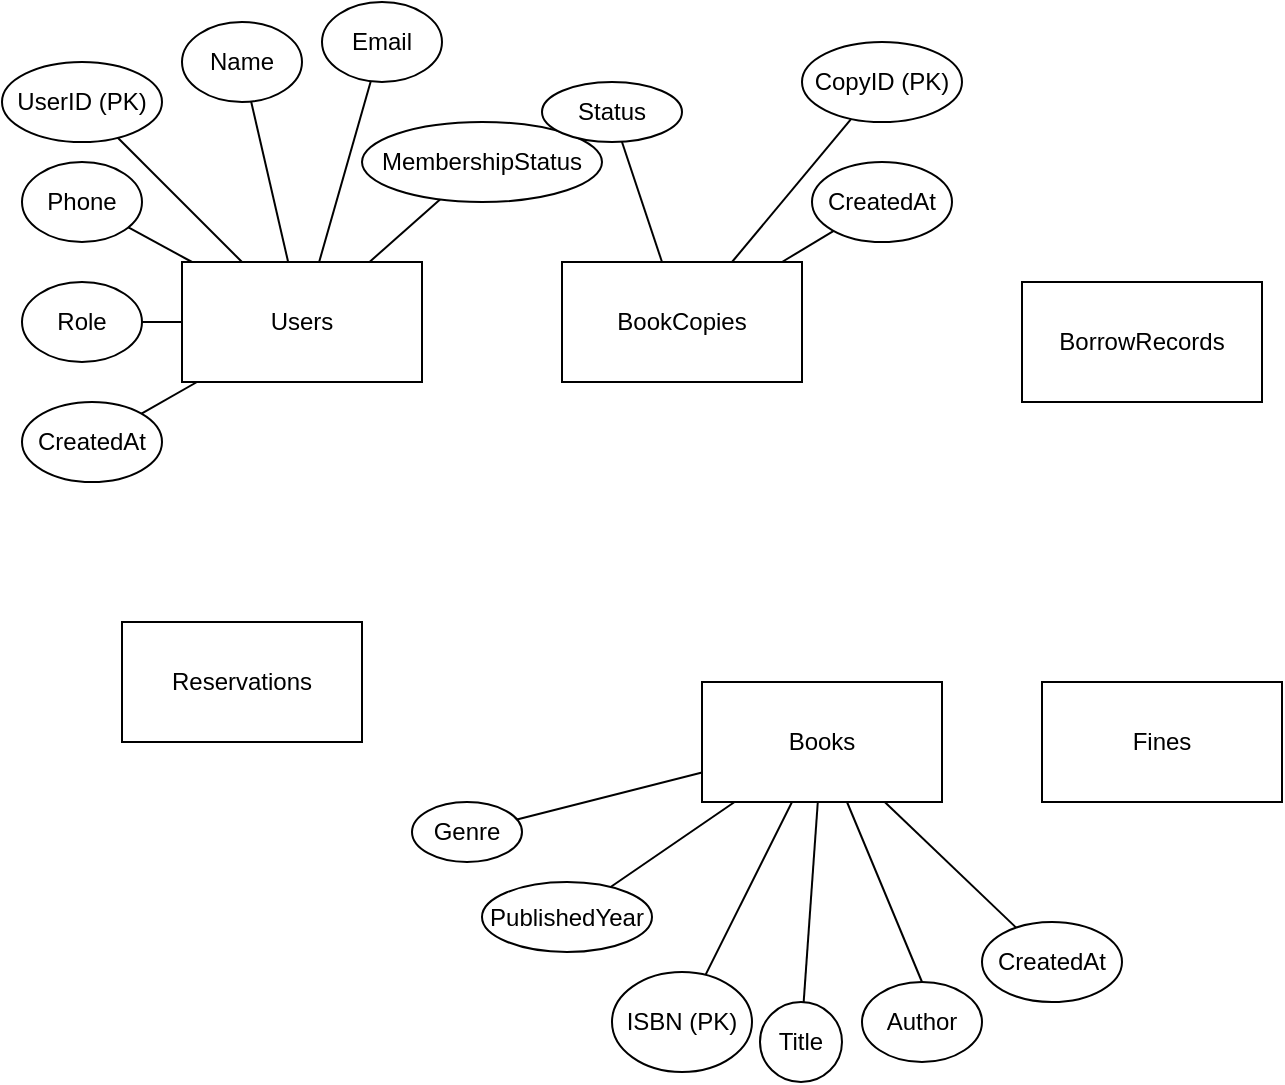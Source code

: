 <mxfile version="26.1.3">
  <diagram name="Trang-1" id="iMxlOrMxHWywJlujfJ14">
    <mxGraphModel dx="1306" dy="721" grid="1" gridSize="10" guides="1" tooltips="1" connect="1" arrows="1" fold="1" page="1" pageScale="1" pageWidth="827" pageHeight="1169" math="0" shadow="0">
      <root>
        <mxCell id="0" />
        <mxCell id="1" parent="0" />
        <mxCell id="qP2CUuA8fxjs6pHFjdUJ-1" value="Users" style="rounded=0;whiteSpace=wrap;html=1;" vertex="1" parent="1">
          <mxGeometry x="90" y="170" width="120" height="60" as="geometry" />
        </mxCell>
        <mxCell id="qP2CUuA8fxjs6pHFjdUJ-2" value="Books" style="rounded=0;whiteSpace=wrap;html=1;" vertex="1" parent="1">
          <mxGeometry x="350" y="380" width="120" height="60" as="geometry" />
        </mxCell>
        <mxCell id="qP2CUuA8fxjs6pHFjdUJ-3" value="BookCopies" style="rounded=0;whiteSpace=wrap;html=1;" vertex="1" parent="1">
          <mxGeometry x="280" y="170" width="120" height="60" as="geometry" />
        </mxCell>
        <mxCell id="qP2CUuA8fxjs6pHFjdUJ-4" value="BorrowRecords" style="rounded=0;whiteSpace=wrap;html=1;" vertex="1" parent="1">
          <mxGeometry x="510" y="180" width="120" height="60" as="geometry" />
        </mxCell>
        <mxCell id="qP2CUuA8fxjs6pHFjdUJ-5" value="Reservations" style="rounded=0;whiteSpace=wrap;html=1;" vertex="1" parent="1">
          <mxGeometry x="60" y="350" width="120" height="60" as="geometry" />
        </mxCell>
        <mxCell id="qP2CUuA8fxjs6pHFjdUJ-6" value="Fines" style="rounded=0;whiteSpace=wrap;html=1;" vertex="1" parent="1">
          <mxGeometry x="520" y="380" width="120" height="60" as="geometry" />
        </mxCell>
        <mxCell id="qP2CUuA8fxjs6pHFjdUJ-7" value="UserID (PK)" style="ellipse;whiteSpace=wrap;html=1;" vertex="1" parent="1">
          <mxGeometry y="70" width="80" height="40" as="geometry" />
        </mxCell>
        <mxCell id="qP2CUuA8fxjs6pHFjdUJ-8" value="Name" style="ellipse;whiteSpace=wrap;html=1;" vertex="1" parent="1">
          <mxGeometry x="90" y="50" width="60" height="40" as="geometry" />
        </mxCell>
        <mxCell id="qP2CUuA8fxjs6pHFjdUJ-9" value="Email" style="ellipse;whiteSpace=wrap;html=1;" vertex="1" parent="1">
          <mxGeometry x="160" y="40" width="60" height="40" as="geometry" />
        </mxCell>
        <mxCell id="qP2CUuA8fxjs6pHFjdUJ-10" value="Phone" style="ellipse;whiteSpace=wrap;html=1;" vertex="1" parent="1">
          <mxGeometry x="10" y="120" width="60" height="40" as="geometry" />
        </mxCell>
        <mxCell id="qP2CUuA8fxjs6pHFjdUJ-11" value="MembershipStatus" style="ellipse;whiteSpace=wrap;html=1;" vertex="1" parent="1">
          <mxGeometry x="180" y="100" width="120" height="40" as="geometry" />
        </mxCell>
        <mxCell id="qP2CUuA8fxjs6pHFjdUJ-12" value="Role" style="ellipse;whiteSpace=wrap;html=1;" vertex="1" parent="1">
          <mxGeometry x="10" y="180" width="60" height="40" as="geometry" />
        </mxCell>
        <mxCell id="qP2CUuA8fxjs6pHFjdUJ-15" value="CreatedAt" style="ellipse;whiteSpace=wrap;html=1;" vertex="1" parent="1">
          <mxGeometry x="10" y="240" width="70" height="40" as="geometry" />
        </mxCell>
        <mxCell id="qP2CUuA8fxjs6pHFjdUJ-16" value="" style="endArrow=none;html=1;rounded=0;" edge="1" parent="1" source="qP2CUuA8fxjs6pHFjdUJ-10" target="qP2CUuA8fxjs6pHFjdUJ-1">
          <mxGeometry width="50" height="50" relative="1" as="geometry">
            <mxPoint x="100" y="280" as="sourcePoint" />
            <mxPoint x="150" y="230" as="targetPoint" />
          </mxGeometry>
        </mxCell>
        <mxCell id="qP2CUuA8fxjs6pHFjdUJ-17" value="" style="endArrow=none;html=1;rounded=0;" edge="1" parent="1" source="qP2CUuA8fxjs6pHFjdUJ-12" target="qP2CUuA8fxjs6pHFjdUJ-1">
          <mxGeometry width="50" height="50" relative="1" as="geometry">
            <mxPoint x="390" y="440" as="sourcePoint" />
            <mxPoint x="440" y="390" as="targetPoint" />
          </mxGeometry>
        </mxCell>
        <mxCell id="qP2CUuA8fxjs6pHFjdUJ-18" value="" style="endArrow=none;html=1;rounded=0;" edge="1" parent="1" source="qP2CUuA8fxjs6pHFjdUJ-11" target="qP2CUuA8fxjs6pHFjdUJ-1">
          <mxGeometry width="50" height="50" relative="1" as="geometry">
            <mxPoint x="390" y="440" as="sourcePoint" />
            <mxPoint x="440" y="390" as="targetPoint" />
          </mxGeometry>
        </mxCell>
        <mxCell id="qP2CUuA8fxjs6pHFjdUJ-19" value="" style="endArrow=none;html=1;rounded=0;" edge="1" parent="1" source="qP2CUuA8fxjs6pHFjdUJ-1" target="qP2CUuA8fxjs6pHFjdUJ-15">
          <mxGeometry width="50" height="50" relative="1" as="geometry">
            <mxPoint x="390" y="440" as="sourcePoint" />
            <mxPoint x="440" y="390" as="targetPoint" />
          </mxGeometry>
        </mxCell>
        <mxCell id="qP2CUuA8fxjs6pHFjdUJ-20" value="" style="endArrow=none;html=1;rounded=0;" edge="1" parent="1" source="qP2CUuA8fxjs6pHFjdUJ-1" target="qP2CUuA8fxjs6pHFjdUJ-9">
          <mxGeometry width="50" height="50" relative="1" as="geometry">
            <mxPoint x="390" y="440" as="sourcePoint" />
            <mxPoint x="440" y="390" as="targetPoint" />
          </mxGeometry>
        </mxCell>
        <mxCell id="qP2CUuA8fxjs6pHFjdUJ-21" value="" style="endArrow=none;html=1;rounded=0;" edge="1" parent="1" source="qP2CUuA8fxjs6pHFjdUJ-1" target="qP2CUuA8fxjs6pHFjdUJ-7">
          <mxGeometry width="50" height="50" relative="1" as="geometry">
            <mxPoint x="390" y="440" as="sourcePoint" />
            <mxPoint x="440" y="390" as="targetPoint" />
          </mxGeometry>
        </mxCell>
        <mxCell id="qP2CUuA8fxjs6pHFjdUJ-22" value="" style="endArrow=none;html=1;rounded=0;" edge="1" parent="1" source="qP2CUuA8fxjs6pHFjdUJ-1" target="qP2CUuA8fxjs6pHFjdUJ-8">
          <mxGeometry width="50" height="50" relative="1" as="geometry">
            <mxPoint x="390" y="440" as="sourcePoint" />
            <mxPoint x="440" y="390" as="targetPoint" />
          </mxGeometry>
        </mxCell>
        <mxCell id="qP2CUuA8fxjs6pHFjdUJ-24" value="ISBN (PK)" style="ellipse;whiteSpace=wrap;html=1;" vertex="1" parent="1">
          <mxGeometry x="305" y="525" width="70" height="50" as="geometry" />
        </mxCell>
        <mxCell id="qP2CUuA8fxjs6pHFjdUJ-25" value="" style="endArrow=none;html=1;rounded=0;" edge="1" parent="1" source="qP2CUuA8fxjs6pHFjdUJ-24" target="qP2CUuA8fxjs6pHFjdUJ-2">
          <mxGeometry width="50" height="50" relative="1" as="geometry">
            <mxPoint x="390" y="380" as="sourcePoint" />
            <mxPoint x="440" y="330" as="targetPoint" />
          </mxGeometry>
        </mxCell>
        <mxCell id="qP2CUuA8fxjs6pHFjdUJ-27" value="Title" style="ellipse;whiteSpace=wrap;html=1;" vertex="1" parent="1">
          <mxGeometry x="379" y="540" width="41" height="40" as="geometry" />
        </mxCell>
        <mxCell id="qP2CUuA8fxjs6pHFjdUJ-28" value="" style="endArrow=none;html=1;rounded=0;" edge="1" parent="1" source="qP2CUuA8fxjs6pHFjdUJ-27" target="qP2CUuA8fxjs6pHFjdUJ-2">
          <mxGeometry width="50" height="50" relative="1" as="geometry">
            <mxPoint x="363" y="522" as="sourcePoint" />
            <mxPoint x="403" y="450" as="targetPoint" />
          </mxGeometry>
        </mxCell>
        <mxCell id="qP2CUuA8fxjs6pHFjdUJ-29" value="Author" style="ellipse;whiteSpace=wrap;html=1;" vertex="1" parent="1">
          <mxGeometry x="430" y="530" width="60" height="40" as="geometry" />
        </mxCell>
        <mxCell id="qP2CUuA8fxjs6pHFjdUJ-30" value="" style="endArrow=none;html=1;rounded=0;entryX=0.5;entryY=0;entryDx=0;entryDy=0;" edge="1" parent="1" source="qP2CUuA8fxjs6pHFjdUJ-2" target="qP2CUuA8fxjs6pHFjdUJ-29">
          <mxGeometry width="50" height="50" relative="1" as="geometry">
            <mxPoint x="390" y="380" as="sourcePoint" />
            <mxPoint x="440" y="330" as="targetPoint" />
          </mxGeometry>
        </mxCell>
        <mxCell id="qP2CUuA8fxjs6pHFjdUJ-31" value="PublishedYear" style="ellipse;whiteSpace=wrap;html=1;" vertex="1" parent="1">
          <mxGeometry x="240" y="480" width="85" height="35" as="geometry" />
        </mxCell>
        <mxCell id="qP2CUuA8fxjs6pHFjdUJ-34" value="" style="endArrow=none;html=1;rounded=0;" edge="1" parent="1" source="qP2CUuA8fxjs6pHFjdUJ-31" target="qP2CUuA8fxjs6pHFjdUJ-2">
          <mxGeometry width="50" height="50" relative="1" as="geometry">
            <mxPoint x="390" y="380" as="sourcePoint" />
            <mxPoint x="440" y="330" as="targetPoint" />
          </mxGeometry>
        </mxCell>
        <mxCell id="qP2CUuA8fxjs6pHFjdUJ-35" value="Genre" style="ellipse;whiteSpace=wrap;html=1;" vertex="1" parent="1">
          <mxGeometry x="205" y="440" width="55" height="30" as="geometry" />
        </mxCell>
        <mxCell id="qP2CUuA8fxjs6pHFjdUJ-36" value="" style="endArrow=none;html=1;rounded=0;" edge="1" parent="1" source="qP2CUuA8fxjs6pHFjdUJ-35" target="qP2CUuA8fxjs6pHFjdUJ-2">
          <mxGeometry width="50" height="50" relative="1" as="geometry">
            <mxPoint x="390" y="380" as="sourcePoint" />
            <mxPoint x="440" y="330" as="targetPoint" />
          </mxGeometry>
        </mxCell>
        <mxCell id="qP2CUuA8fxjs6pHFjdUJ-37" value="CreatedAt" style="ellipse;whiteSpace=wrap;html=1;" vertex="1" parent="1">
          <mxGeometry x="490" y="500" width="70" height="40" as="geometry" />
        </mxCell>
        <mxCell id="qP2CUuA8fxjs6pHFjdUJ-38" value="" style="endArrow=none;html=1;rounded=0;" edge="1" parent="1" source="qP2CUuA8fxjs6pHFjdUJ-37" target="qP2CUuA8fxjs6pHFjdUJ-2">
          <mxGeometry width="50" height="50" relative="1" as="geometry">
            <mxPoint x="390" y="380" as="sourcePoint" />
            <mxPoint x="440" y="330" as="targetPoint" />
          </mxGeometry>
        </mxCell>
        <mxCell id="qP2CUuA8fxjs6pHFjdUJ-39" value="CopyID (PK)" style="ellipse;whiteSpace=wrap;html=1;" vertex="1" parent="1">
          <mxGeometry x="400" y="60" width="80" height="40" as="geometry" />
        </mxCell>
        <mxCell id="qP2CUuA8fxjs6pHFjdUJ-40" value="" style="endArrow=none;html=1;rounded=0;" edge="1" parent="1" source="qP2CUuA8fxjs6pHFjdUJ-3" target="qP2CUuA8fxjs6pHFjdUJ-39">
          <mxGeometry width="50" height="50" relative="1" as="geometry">
            <mxPoint x="390" y="380" as="sourcePoint" />
            <mxPoint x="440" y="330" as="targetPoint" />
          </mxGeometry>
        </mxCell>
        <mxCell id="qP2CUuA8fxjs6pHFjdUJ-43" value="Status" style="ellipse;whiteSpace=wrap;html=1;" vertex="1" parent="1">
          <mxGeometry x="270" y="80" width="70" height="30" as="geometry" />
        </mxCell>
        <mxCell id="qP2CUuA8fxjs6pHFjdUJ-44" value="" style="endArrow=none;html=1;rounded=0;" edge="1" parent="1" source="qP2CUuA8fxjs6pHFjdUJ-43" target="qP2CUuA8fxjs6pHFjdUJ-3">
          <mxGeometry width="50" height="50" relative="1" as="geometry">
            <mxPoint x="390" y="380" as="sourcePoint" />
            <mxPoint x="440" y="330" as="targetPoint" />
          </mxGeometry>
        </mxCell>
        <mxCell id="qP2CUuA8fxjs6pHFjdUJ-45" value="CreatedAt" style="ellipse;whiteSpace=wrap;html=1;" vertex="1" parent="1">
          <mxGeometry x="405" y="120" width="70" height="40" as="geometry" />
        </mxCell>
        <mxCell id="qP2CUuA8fxjs6pHFjdUJ-46" value="" style="endArrow=none;html=1;rounded=0;" edge="1" parent="1" source="qP2CUuA8fxjs6pHFjdUJ-3" target="qP2CUuA8fxjs6pHFjdUJ-45">
          <mxGeometry width="50" height="50" relative="1" as="geometry">
            <mxPoint x="390" y="380" as="sourcePoint" />
            <mxPoint x="440" y="330" as="targetPoint" />
          </mxGeometry>
        </mxCell>
      </root>
    </mxGraphModel>
  </diagram>
</mxfile>
